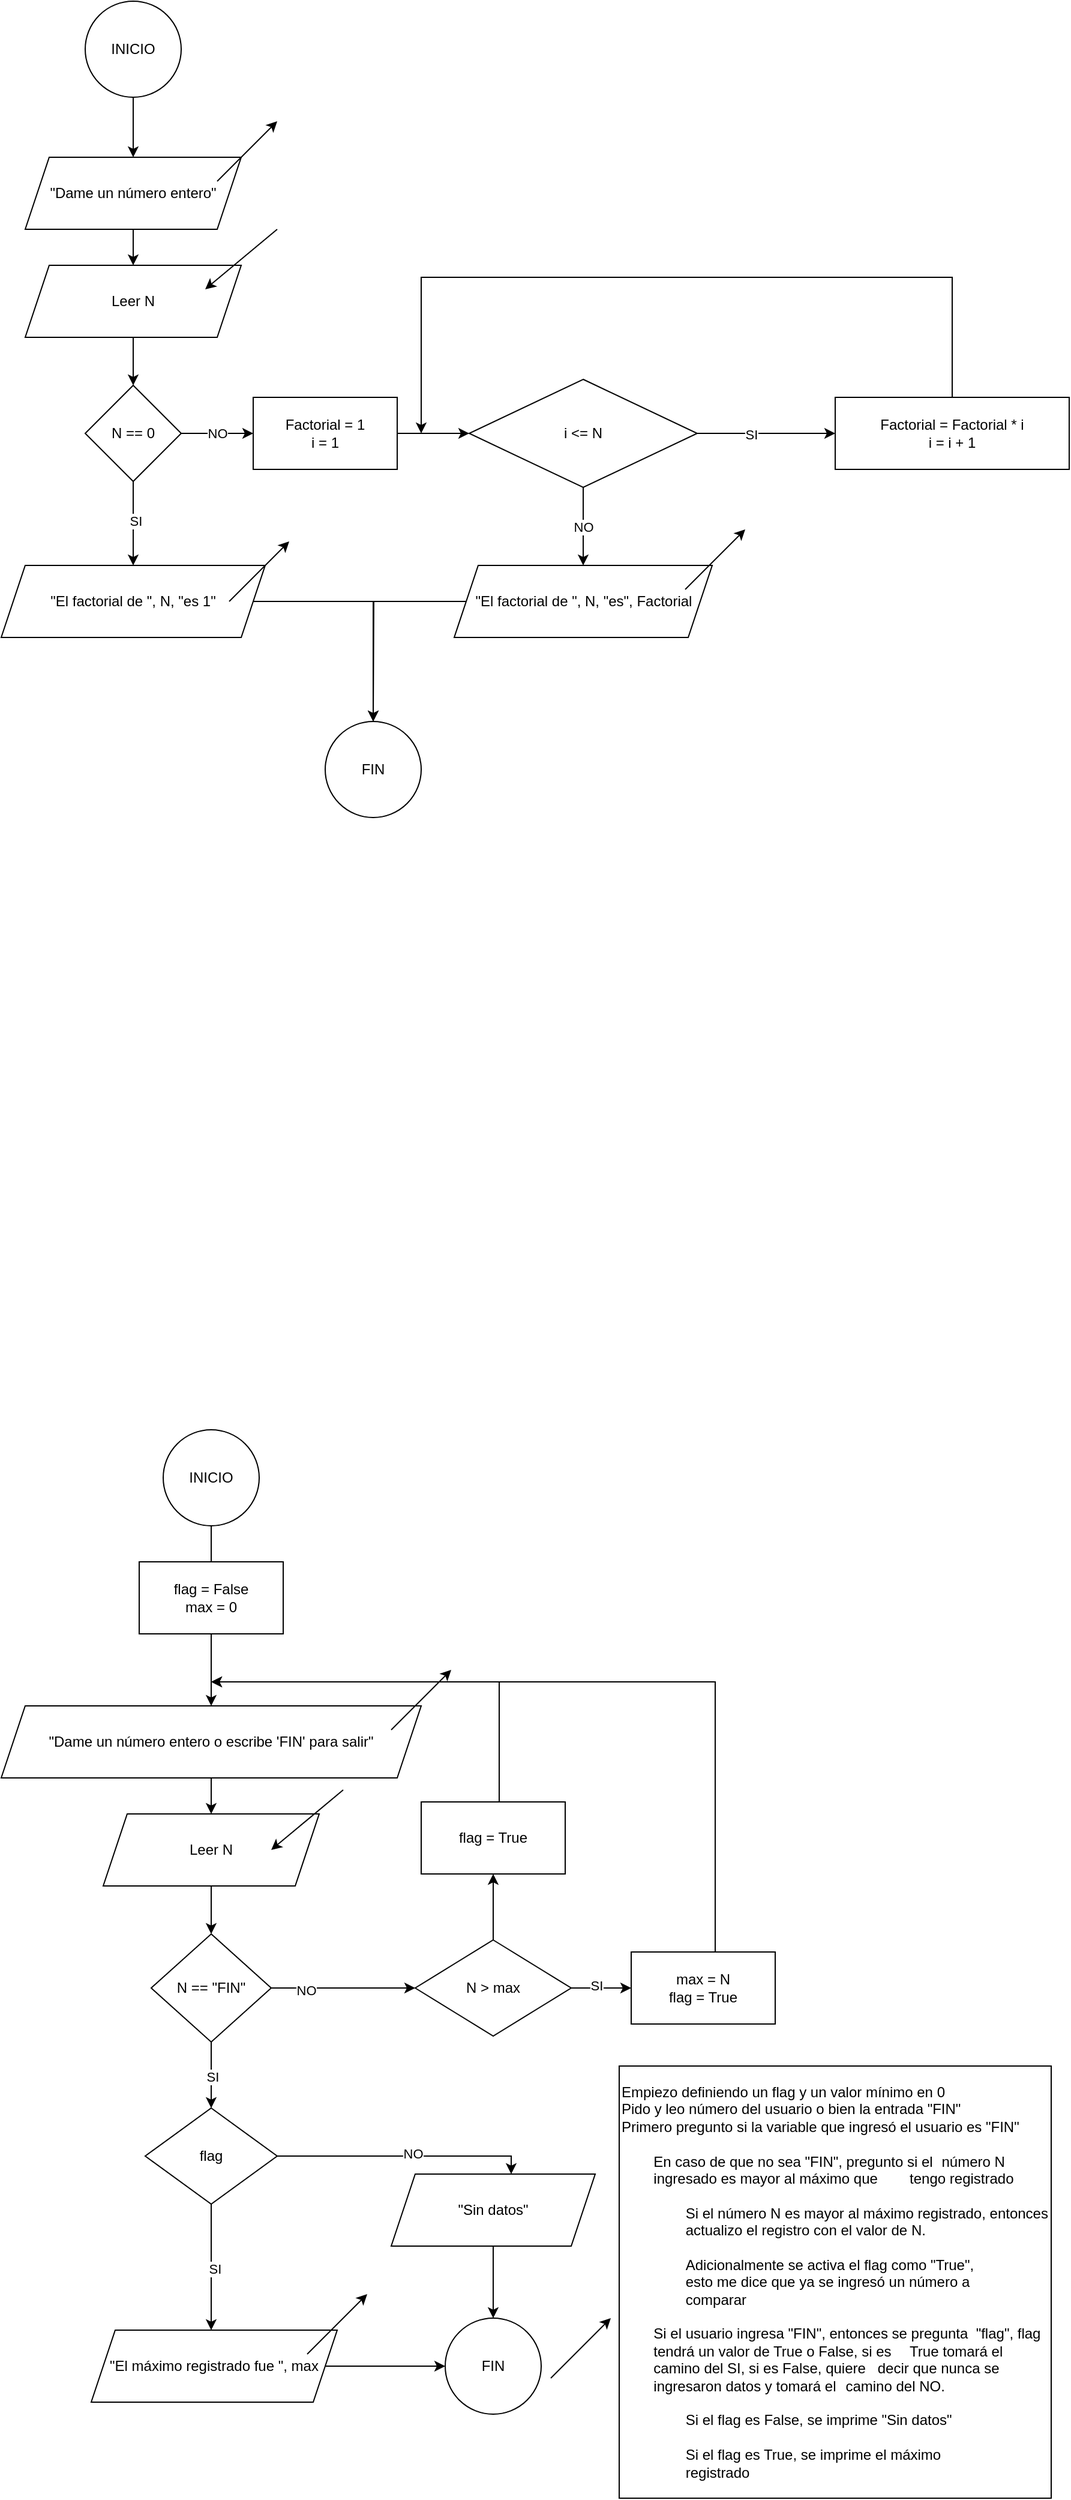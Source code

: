<mxfile version="26.0.9">
  <diagram name="Página-1" id="NiZ6BTJeo9T8O6ac4BM0">
    <mxGraphModel dx="1400" dy="828" grid="1" gridSize="10" guides="1" tooltips="1" connect="1" arrows="1" fold="1" page="1" pageScale="1" pageWidth="850" pageHeight="1100" math="0" shadow="0">
      <root>
        <mxCell id="0" />
        <mxCell id="1" parent="0" />
        <mxCell id="hdlZlnbyhK9wcA2C82vx-3" value="" style="edgeStyle=orthogonalEdgeStyle;rounded=0;orthogonalLoop=1;jettySize=auto;html=1;" edge="1" parent="1" source="hdlZlnbyhK9wcA2C82vx-1" target="hdlZlnbyhK9wcA2C82vx-2">
          <mxGeometry relative="1" as="geometry" />
        </mxCell>
        <mxCell id="hdlZlnbyhK9wcA2C82vx-1" value="INICIO" style="ellipse;whiteSpace=wrap;html=1;aspect=fixed;" vertex="1" parent="1">
          <mxGeometry x="80" y="50" width="80" height="80" as="geometry" />
        </mxCell>
        <mxCell id="hdlZlnbyhK9wcA2C82vx-6" value="" style="edgeStyle=orthogonalEdgeStyle;rounded=0;orthogonalLoop=1;jettySize=auto;html=1;" edge="1" parent="1" source="hdlZlnbyhK9wcA2C82vx-2" target="hdlZlnbyhK9wcA2C82vx-5">
          <mxGeometry relative="1" as="geometry" />
        </mxCell>
        <mxCell id="hdlZlnbyhK9wcA2C82vx-2" value="&quot;Dame un número entero&quot;" style="shape=parallelogram;perimeter=parallelogramPerimeter;whiteSpace=wrap;html=1;fixedSize=1;" vertex="1" parent="1">
          <mxGeometry x="30" y="180" width="180" height="60" as="geometry" />
        </mxCell>
        <mxCell id="hdlZlnbyhK9wcA2C82vx-4" value="" style="endArrow=classic;html=1;rounded=0;" edge="1" parent="1">
          <mxGeometry width="50" height="50" relative="1" as="geometry">
            <mxPoint x="190" y="200" as="sourcePoint" />
            <mxPoint x="240" y="150" as="targetPoint" />
          </mxGeometry>
        </mxCell>
        <mxCell id="hdlZlnbyhK9wcA2C82vx-9" style="edgeStyle=orthogonalEdgeStyle;rounded=0;orthogonalLoop=1;jettySize=auto;html=1;entryX=0.5;entryY=0;entryDx=0;entryDy=0;" edge="1" parent="1" source="hdlZlnbyhK9wcA2C82vx-5" target="hdlZlnbyhK9wcA2C82vx-8">
          <mxGeometry relative="1" as="geometry" />
        </mxCell>
        <mxCell id="hdlZlnbyhK9wcA2C82vx-5" value="Leer N" style="shape=parallelogram;perimeter=parallelogramPerimeter;whiteSpace=wrap;html=1;fixedSize=1;" vertex="1" parent="1">
          <mxGeometry x="30" y="270" width="180" height="60" as="geometry" />
        </mxCell>
        <mxCell id="hdlZlnbyhK9wcA2C82vx-7" value="" style="endArrow=classic;html=1;rounded=0;" edge="1" parent="1">
          <mxGeometry width="50" height="50" relative="1" as="geometry">
            <mxPoint x="240" y="240" as="sourcePoint" />
            <mxPoint x="180" y="290" as="targetPoint" />
          </mxGeometry>
        </mxCell>
        <mxCell id="hdlZlnbyhK9wcA2C82vx-11" value="" style="edgeStyle=orthogonalEdgeStyle;rounded=0;orthogonalLoop=1;jettySize=auto;html=1;" edge="1" parent="1" source="hdlZlnbyhK9wcA2C82vx-8" target="hdlZlnbyhK9wcA2C82vx-10">
          <mxGeometry relative="1" as="geometry" />
        </mxCell>
        <mxCell id="hdlZlnbyhK9wcA2C82vx-13" value="SI" style="edgeLabel;html=1;align=center;verticalAlign=middle;resizable=0;points=[];" vertex="1" connectable="0" parent="hdlZlnbyhK9wcA2C82vx-11">
          <mxGeometry x="-0.074" y="2" relative="1" as="geometry">
            <mxPoint as="offset" />
          </mxGeometry>
        </mxCell>
        <mxCell id="hdlZlnbyhK9wcA2C82vx-15" value="" style="edgeStyle=orthogonalEdgeStyle;rounded=0;orthogonalLoop=1;jettySize=auto;html=1;" edge="1" parent="1" source="hdlZlnbyhK9wcA2C82vx-8" target="hdlZlnbyhK9wcA2C82vx-14">
          <mxGeometry relative="1" as="geometry" />
        </mxCell>
        <mxCell id="hdlZlnbyhK9wcA2C82vx-28" value="NO" style="edgeLabel;html=1;align=center;verticalAlign=middle;resizable=0;points=[];" vertex="1" connectable="0" parent="hdlZlnbyhK9wcA2C82vx-15">
          <mxGeometry x="-0.019" relative="1" as="geometry">
            <mxPoint as="offset" />
          </mxGeometry>
        </mxCell>
        <mxCell id="hdlZlnbyhK9wcA2C82vx-8" value="N == 0" style="rhombus;whiteSpace=wrap;html=1;" vertex="1" parent="1">
          <mxGeometry x="80" y="370" width="80" height="80" as="geometry" />
        </mxCell>
        <mxCell id="hdlZlnbyhK9wcA2C82vx-26" value="" style="edgeStyle=orthogonalEdgeStyle;rounded=0;orthogonalLoop=1;jettySize=auto;html=1;" edge="1" parent="1" source="hdlZlnbyhK9wcA2C82vx-10" target="hdlZlnbyhK9wcA2C82vx-25">
          <mxGeometry relative="1" as="geometry" />
        </mxCell>
        <mxCell id="hdlZlnbyhK9wcA2C82vx-10" value="&quot;El factorial de &quot;, N, &quot;es 1&quot;" style="shape=parallelogram;perimeter=parallelogramPerimeter;whiteSpace=wrap;html=1;fixedSize=1;" vertex="1" parent="1">
          <mxGeometry x="10" y="520" width="220" height="60" as="geometry" />
        </mxCell>
        <mxCell id="hdlZlnbyhK9wcA2C82vx-12" value="" style="endArrow=classic;html=1;rounded=0;" edge="1" parent="1">
          <mxGeometry width="50" height="50" relative="1" as="geometry">
            <mxPoint x="200" y="550" as="sourcePoint" />
            <mxPoint x="250" y="500" as="targetPoint" />
          </mxGeometry>
        </mxCell>
        <mxCell id="hdlZlnbyhK9wcA2C82vx-17" value="" style="edgeStyle=orthogonalEdgeStyle;rounded=0;orthogonalLoop=1;jettySize=auto;html=1;" edge="1" parent="1" source="hdlZlnbyhK9wcA2C82vx-14" target="hdlZlnbyhK9wcA2C82vx-16">
          <mxGeometry relative="1" as="geometry" />
        </mxCell>
        <mxCell id="hdlZlnbyhK9wcA2C82vx-14" value="Factorial = 1&lt;div&gt;i = 1&lt;/div&gt;" style="whiteSpace=wrap;html=1;" vertex="1" parent="1">
          <mxGeometry x="220" y="380" width="120" height="60" as="geometry" />
        </mxCell>
        <mxCell id="hdlZlnbyhK9wcA2C82vx-19" value="" style="edgeStyle=orthogonalEdgeStyle;rounded=0;orthogonalLoop=1;jettySize=auto;html=1;" edge="1" parent="1" source="hdlZlnbyhK9wcA2C82vx-16" target="hdlZlnbyhK9wcA2C82vx-18">
          <mxGeometry relative="1" as="geometry" />
        </mxCell>
        <mxCell id="hdlZlnbyhK9wcA2C82vx-20" value="SI" style="edgeLabel;html=1;align=center;verticalAlign=middle;resizable=0;points=[];" vertex="1" connectable="0" parent="hdlZlnbyhK9wcA2C82vx-19">
          <mxGeometry x="-0.228" y="-1" relative="1" as="geometry">
            <mxPoint as="offset" />
          </mxGeometry>
        </mxCell>
        <mxCell id="hdlZlnbyhK9wcA2C82vx-23" value="" style="edgeStyle=orthogonalEdgeStyle;rounded=0;orthogonalLoop=1;jettySize=auto;html=1;" edge="1" parent="1" source="hdlZlnbyhK9wcA2C82vx-16" target="hdlZlnbyhK9wcA2C82vx-22">
          <mxGeometry relative="1" as="geometry" />
        </mxCell>
        <mxCell id="hdlZlnbyhK9wcA2C82vx-29" value="NO" style="edgeLabel;html=1;align=center;verticalAlign=middle;resizable=0;points=[];" vertex="1" connectable="0" parent="hdlZlnbyhK9wcA2C82vx-23">
          <mxGeometry x="0.014" relative="1" as="geometry">
            <mxPoint as="offset" />
          </mxGeometry>
        </mxCell>
        <mxCell id="hdlZlnbyhK9wcA2C82vx-16" value="i &amp;lt;= N" style="rhombus;whiteSpace=wrap;html=1;" vertex="1" parent="1">
          <mxGeometry x="400" y="365" width="190" height="90" as="geometry" />
        </mxCell>
        <mxCell id="hdlZlnbyhK9wcA2C82vx-21" style="edgeStyle=orthogonalEdgeStyle;rounded=0;orthogonalLoop=1;jettySize=auto;html=1;" edge="1" parent="1" source="hdlZlnbyhK9wcA2C82vx-18">
          <mxGeometry relative="1" as="geometry">
            <mxPoint x="360" y="410" as="targetPoint" />
            <Array as="points">
              <mxPoint x="802" y="280" />
              <mxPoint x="360" y="280" />
            </Array>
          </mxGeometry>
        </mxCell>
        <mxCell id="hdlZlnbyhK9wcA2C82vx-18" value="Factorial = Factorial * i&lt;div&gt;i = i + 1&lt;/div&gt;" style="whiteSpace=wrap;html=1;" vertex="1" parent="1">
          <mxGeometry x="705" y="380" width="195" height="60" as="geometry" />
        </mxCell>
        <mxCell id="hdlZlnbyhK9wcA2C82vx-27" style="edgeStyle=orthogonalEdgeStyle;rounded=0;orthogonalLoop=1;jettySize=auto;html=1;" edge="1" parent="1" source="hdlZlnbyhK9wcA2C82vx-22">
          <mxGeometry relative="1" as="geometry">
            <mxPoint x="320" y="650" as="targetPoint" />
          </mxGeometry>
        </mxCell>
        <mxCell id="hdlZlnbyhK9wcA2C82vx-22" value="&quot;El factorial de &quot;, N, &quot;es&quot;, Factorial" style="shape=parallelogram;perimeter=parallelogramPerimeter;whiteSpace=wrap;html=1;fixedSize=1;" vertex="1" parent="1">
          <mxGeometry x="387.5" y="520" width="215" height="60" as="geometry" />
        </mxCell>
        <mxCell id="hdlZlnbyhK9wcA2C82vx-24" value="" style="endArrow=classic;html=1;rounded=0;" edge="1" parent="1">
          <mxGeometry width="50" height="50" relative="1" as="geometry">
            <mxPoint x="580" y="540" as="sourcePoint" />
            <mxPoint x="630" y="490" as="targetPoint" />
          </mxGeometry>
        </mxCell>
        <mxCell id="hdlZlnbyhK9wcA2C82vx-25" value="FIN" style="ellipse;whiteSpace=wrap;html=1;" vertex="1" parent="1">
          <mxGeometry x="280" y="650" width="80" height="80" as="geometry" />
        </mxCell>
        <mxCell id="hdlZlnbyhK9wcA2C82vx-30" value="" style="edgeStyle=orthogonalEdgeStyle;rounded=0;orthogonalLoop=1;jettySize=auto;html=1;" edge="1" parent="1" source="hdlZlnbyhK9wcA2C82vx-31" target="hdlZlnbyhK9wcA2C82vx-33">
          <mxGeometry relative="1" as="geometry" />
        </mxCell>
        <mxCell id="hdlZlnbyhK9wcA2C82vx-31" value="INICIO" style="ellipse;whiteSpace=wrap;html=1;aspect=fixed;" vertex="1" parent="1">
          <mxGeometry x="145" y="1240" width="80" height="80" as="geometry" />
        </mxCell>
        <mxCell id="hdlZlnbyhK9wcA2C82vx-32" value="" style="edgeStyle=orthogonalEdgeStyle;rounded=0;orthogonalLoop=1;jettySize=auto;html=1;" edge="1" parent="1" source="hdlZlnbyhK9wcA2C82vx-33" target="hdlZlnbyhK9wcA2C82vx-36">
          <mxGeometry relative="1" as="geometry" />
        </mxCell>
        <mxCell id="hdlZlnbyhK9wcA2C82vx-33" value="&quot;Dame un número entero o escribe &#39;FIN&#39; para salir&quot;" style="shape=parallelogram;perimeter=parallelogramPerimeter;whiteSpace=wrap;html=1;fixedSize=1;" vertex="1" parent="1">
          <mxGeometry x="10" y="1470" width="350" height="60" as="geometry" />
        </mxCell>
        <mxCell id="hdlZlnbyhK9wcA2C82vx-34" value="" style="endArrow=classic;html=1;rounded=0;" edge="1" parent="1">
          <mxGeometry width="50" height="50" relative="1" as="geometry">
            <mxPoint x="335" y="1490" as="sourcePoint" />
            <mxPoint x="385" y="1440" as="targetPoint" />
          </mxGeometry>
        </mxCell>
        <mxCell id="hdlZlnbyhK9wcA2C82vx-71" style="edgeStyle=orthogonalEdgeStyle;rounded=0;orthogonalLoop=1;jettySize=auto;html=1;exitX=0.5;exitY=1;exitDx=0;exitDy=0;entryX=0.5;entryY=0;entryDx=0;entryDy=0;" edge="1" parent="1" source="hdlZlnbyhK9wcA2C82vx-36" target="hdlZlnbyhK9wcA2C82vx-61">
          <mxGeometry relative="1" as="geometry" />
        </mxCell>
        <mxCell id="hdlZlnbyhK9wcA2C82vx-36" value="Leer N" style="shape=parallelogram;perimeter=parallelogramPerimeter;whiteSpace=wrap;html=1;fixedSize=1;" vertex="1" parent="1">
          <mxGeometry x="95" y="1560" width="180" height="60" as="geometry" />
        </mxCell>
        <mxCell id="hdlZlnbyhK9wcA2C82vx-37" value="" style="endArrow=classic;html=1;rounded=0;" edge="1" parent="1">
          <mxGeometry width="50" height="50" relative="1" as="geometry">
            <mxPoint x="295" y="1540" as="sourcePoint" />
            <mxPoint x="235" y="1590" as="targetPoint" />
          </mxGeometry>
        </mxCell>
        <mxCell id="hdlZlnbyhK9wcA2C82vx-59" value="&lt;div&gt;flag = False&lt;/div&gt;&lt;div&gt;max = 0&lt;/div&gt;" style="whiteSpace=wrap;html=1;" vertex="1" parent="1">
          <mxGeometry x="125" y="1350" width="120" height="60" as="geometry" />
        </mxCell>
        <mxCell id="hdlZlnbyhK9wcA2C82vx-64" value="" style="edgeStyle=orthogonalEdgeStyle;rounded=0;orthogonalLoop=1;jettySize=auto;html=1;entryX=0;entryY=0.5;entryDx=0;entryDy=0;" edge="1" parent="1" source="hdlZlnbyhK9wcA2C82vx-61" target="hdlZlnbyhK9wcA2C82vx-68">
          <mxGeometry relative="1" as="geometry">
            <mxPoint x="360" y="1765.0" as="targetPoint" />
          </mxGeometry>
        </mxCell>
        <mxCell id="hdlZlnbyhK9wcA2C82vx-75" value="NO" style="edgeLabel;html=1;align=center;verticalAlign=middle;resizable=0;points=[];" vertex="1" connectable="0" parent="hdlZlnbyhK9wcA2C82vx-64">
          <mxGeometry x="-0.516" y="-2" relative="1" as="geometry">
            <mxPoint as="offset" />
          </mxGeometry>
        </mxCell>
        <mxCell id="hdlZlnbyhK9wcA2C82vx-100" value="" style="edgeStyle=orthogonalEdgeStyle;rounded=0;orthogonalLoop=1;jettySize=auto;html=1;" edge="1" parent="1" source="hdlZlnbyhK9wcA2C82vx-61" target="hdlZlnbyhK9wcA2C82vx-99">
          <mxGeometry relative="1" as="geometry" />
        </mxCell>
        <mxCell id="hdlZlnbyhK9wcA2C82vx-110" value="SI" style="edgeLabel;html=1;align=center;verticalAlign=middle;resizable=0;points=[];" vertex="1" connectable="0" parent="hdlZlnbyhK9wcA2C82vx-100">
          <mxGeometry x="0.06" y="1" relative="1" as="geometry">
            <mxPoint as="offset" />
          </mxGeometry>
        </mxCell>
        <mxCell id="hdlZlnbyhK9wcA2C82vx-61" value="N == &quot;FIN&quot;" style="rhombus;whiteSpace=wrap;html=1;" vertex="1" parent="1">
          <mxGeometry x="135" y="1660" width="100" height="90" as="geometry" />
        </mxCell>
        <mxCell id="hdlZlnbyhK9wcA2C82vx-73" value="" style="edgeStyle=orthogonalEdgeStyle;rounded=0;orthogonalLoop=1;jettySize=auto;html=1;" edge="1" parent="1" source="hdlZlnbyhK9wcA2C82vx-68" target="hdlZlnbyhK9wcA2C82vx-72">
          <mxGeometry relative="1" as="geometry" />
        </mxCell>
        <mxCell id="hdlZlnbyhK9wcA2C82vx-74" value="SI" style="edgeLabel;html=1;align=center;verticalAlign=middle;resizable=0;points=[];" vertex="1" connectable="0" parent="hdlZlnbyhK9wcA2C82vx-73">
          <mxGeometry x="-0.168" y="2" relative="1" as="geometry">
            <mxPoint as="offset" />
          </mxGeometry>
        </mxCell>
        <mxCell id="hdlZlnbyhK9wcA2C82vx-96" value="" style="edgeStyle=orthogonalEdgeStyle;rounded=0;orthogonalLoop=1;jettySize=auto;html=1;" edge="1" parent="1" source="hdlZlnbyhK9wcA2C82vx-68" target="hdlZlnbyhK9wcA2C82vx-95">
          <mxGeometry relative="1" as="geometry" />
        </mxCell>
        <mxCell id="hdlZlnbyhK9wcA2C82vx-68" value="N &amp;gt; max" style="rhombus;whiteSpace=wrap;html=1;" vertex="1" parent="1">
          <mxGeometry x="355" y="1665" width="130" height="80" as="geometry" />
        </mxCell>
        <mxCell id="hdlZlnbyhK9wcA2C82vx-76" style="edgeStyle=orthogonalEdgeStyle;rounded=0;orthogonalLoop=1;jettySize=auto;html=1;" edge="1" parent="1" source="hdlZlnbyhK9wcA2C82vx-72">
          <mxGeometry relative="1" as="geometry">
            <mxPoint x="185" y="1450" as="targetPoint" />
            <Array as="points">
              <mxPoint x="605" y="1450" />
            </Array>
          </mxGeometry>
        </mxCell>
        <mxCell id="hdlZlnbyhK9wcA2C82vx-72" value="max = N&lt;div&gt;flag = True&lt;/div&gt;" style="whiteSpace=wrap;html=1;" vertex="1" parent="1">
          <mxGeometry x="535" y="1675" width="120" height="60" as="geometry" />
        </mxCell>
        <mxCell id="hdlZlnbyhK9wcA2C82vx-106" value="" style="edgeStyle=orthogonalEdgeStyle;rounded=0;orthogonalLoop=1;jettySize=auto;html=1;" edge="1" parent="1" source="hdlZlnbyhK9wcA2C82vx-87" target="hdlZlnbyhK9wcA2C82vx-105">
          <mxGeometry relative="1" as="geometry" />
        </mxCell>
        <mxCell id="hdlZlnbyhK9wcA2C82vx-87" value="&quot;El máximo registrado fue &quot;, max" style="shape=parallelogram;perimeter=parallelogramPerimeter;whiteSpace=wrap;html=1;fixedSize=1;" vertex="1" parent="1">
          <mxGeometry x="85" y="1990" width="205" height="60" as="geometry" />
        </mxCell>
        <mxCell id="hdlZlnbyhK9wcA2C82vx-89" value="" style="endArrow=classic;html=1;rounded=0;" edge="1" parent="1">
          <mxGeometry width="50" height="50" relative="1" as="geometry">
            <mxPoint x="265" y="2010" as="sourcePoint" />
            <mxPoint x="315" y="1960" as="targetPoint" />
            <Array as="points">
              <mxPoint x="295" y="1980" />
            </Array>
          </mxGeometry>
        </mxCell>
        <mxCell id="hdlZlnbyhK9wcA2C82vx-98" style="edgeStyle=orthogonalEdgeStyle;rounded=0;orthogonalLoop=1;jettySize=auto;html=1;" edge="1" parent="1" source="hdlZlnbyhK9wcA2C82vx-95">
          <mxGeometry relative="1" as="geometry">
            <mxPoint x="185" y="1450" as="targetPoint" />
            <Array as="points">
              <mxPoint x="425" y="1450" />
            </Array>
          </mxGeometry>
        </mxCell>
        <mxCell id="hdlZlnbyhK9wcA2C82vx-95" value="flag = True" style="whiteSpace=wrap;html=1;" vertex="1" parent="1">
          <mxGeometry x="360" y="1550" width="120" height="60" as="geometry" />
        </mxCell>
        <mxCell id="hdlZlnbyhK9wcA2C82vx-101" style="edgeStyle=orthogonalEdgeStyle;rounded=0;orthogonalLoop=1;jettySize=auto;html=1;" edge="1" parent="1" source="hdlZlnbyhK9wcA2C82vx-99">
          <mxGeometry relative="1" as="geometry">
            <mxPoint x="185" y="1990" as="targetPoint" />
          </mxGeometry>
        </mxCell>
        <mxCell id="hdlZlnbyhK9wcA2C82vx-108" value="SI" style="edgeLabel;html=1;align=center;verticalAlign=middle;resizable=0;points=[];" vertex="1" connectable="0" parent="hdlZlnbyhK9wcA2C82vx-101">
          <mxGeometry x="0.031" y="2" relative="1" as="geometry">
            <mxPoint as="offset" />
          </mxGeometry>
        </mxCell>
        <mxCell id="hdlZlnbyhK9wcA2C82vx-104" style="edgeStyle=orthogonalEdgeStyle;rounded=0;orthogonalLoop=1;jettySize=auto;html=1;" edge="1" parent="1" source="hdlZlnbyhK9wcA2C82vx-99" target="hdlZlnbyhK9wcA2C82vx-102">
          <mxGeometry relative="1" as="geometry">
            <Array as="points">
              <mxPoint x="435" y="1845" />
            </Array>
          </mxGeometry>
        </mxCell>
        <mxCell id="hdlZlnbyhK9wcA2C82vx-109" value="NO" style="edgeLabel;html=1;align=center;verticalAlign=middle;resizable=0;points=[];" vertex="1" connectable="0" parent="hdlZlnbyhK9wcA2C82vx-104">
          <mxGeometry x="0.07" y="2" relative="1" as="geometry">
            <mxPoint as="offset" />
          </mxGeometry>
        </mxCell>
        <mxCell id="hdlZlnbyhK9wcA2C82vx-99" value="flag" style="rhombus;whiteSpace=wrap;html=1;" vertex="1" parent="1">
          <mxGeometry x="130" y="1805" width="110" height="80" as="geometry" />
        </mxCell>
        <mxCell id="hdlZlnbyhK9wcA2C82vx-107" style="edgeStyle=orthogonalEdgeStyle;rounded=0;orthogonalLoop=1;jettySize=auto;html=1;entryX=0.5;entryY=0;entryDx=0;entryDy=0;" edge="1" parent="1" source="hdlZlnbyhK9wcA2C82vx-102" target="hdlZlnbyhK9wcA2C82vx-105">
          <mxGeometry relative="1" as="geometry" />
        </mxCell>
        <mxCell id="hdlZlnbyhK9wcA2C82vx-102" value="&quot;Sin datos&quot;" style="shape=parallelogram;perimeter=parallelogramPerimeter;whiteSpace=wrap;html=1;fixedSize=1;" vertex="1" parent="1">
          <mxGeometry x="335" y="1860" width="170" height="60" as="geometry" />
        </mxCell>
        <mxCell id="hdlZlnbyhK9wcA2C82vx-103" value="" style="endArrow=classic;html=1;rounded=0;" edge="1" parent="1">
          <mxGeometry width="50" height="50" relative="1" as="geometry">
            <mxPoint x="468" y="2030" as="sourcePoint" />
            <mxPoint x="518" y="1980" as="targetPoint" />
            <Array as="points">
              <mxPoint x="498" y="2000" />
            </Array>
          </mxGeometry>
        </mxCell>
        <mxCell id="hdlZlnbyhK9wcA2C82vx-105" value="FIN" style="ellipse;whiteSpace=wrap;html=1;" vertex="1" parent="1">
          <mxGeometry x="380" y="1980" width="80" height="80" as="geometry" />
        </mxCell>
        <mxCell id="hdlZlnbyhK9wcA2C82vx-111" value="Empiezo definiendo un flag y un valor mínimo en 0&lt;div&gt;Pido y leo número del usuario o bien la entrada &quot;FIN&quot;&lt;/div&gt;&lt;div&gt;Primero pregunto si la variable que ingresó el usuario es &quot;FIN&quot;&lt;/div&gt;&lt;div&gt;&lt;br&gt;&lt;/div&gt;&lt;div&gt;&lt;span style=&quot;white-space: pre;&quot;&gt;&#x9;&lt;/span&gt;En caso de que no sea &quot;FIN&quot;, pregunto si el &lt;span style=&quot;white-space: pre;&quot;&gt;&#x9;&lt;/span&gt;número N &lt;span style=&quot;white-space: pre;&quot;&gt;&#x9;&lt;/span&gt;ingresado es mayor al máximo que &lt;span style=&quot;white-space: pre;&quot;&gt;&#x9;&lt;/span&gt;tengo registrado&lt;/div&gt;&lt;div&gt;&lt;br&gt;&lt;/div&gt;&lt;div&gt;&lt;span style=&quot;white-space: pre;&quot;&gt;&#x9;&lt;/span&gt;&lt;span style=&quot;white-space: pre;&quot;&gt;&#x9;&lt;/span&gt;Si el número N es mayor al máximo registrado, entonces &lt;span style=&quot;white-space: pre;&quot;&gt;&#x9;&lt;/span&gt;&lt;span style=&quot;white-space: pre;&quot;&gt;&#x9;&lt;/span&gt;actualizo el registro con el valor de N.&lt;/div&gt;&lt;div&gt;&lt;br&gt;&lt;/div&gt;&lt;div&gt;&lt;span style=&quot;white-space: pre;&quot;&gt;&#x9;&lt;/span&gt;&lt;span style=&quot;white-space: pre;&quot;&gt;&#x9;&lt;/span&gt;Adicionalmente se activa el flag como &quot;True&quot;, &lt;span style=&quot;white-space: pre;&quot;&gt;&#x9;&lt;/span&gt;&lt;span style=&quot;white-space: pre;&quot;&gt;&#x9;&lt;/span&gt;esto me dice que ya se ingresó un número a &lt;span style=&quot;white-space: pre;&quot;&gt;&#x9;&lt;/span&gt;&lt;span style=&quot;white-space: pre;&quot;&gt;&#x9;&lt;/span&gt;comparar&lt;br&gt;&lt;/div&gt;&lt;div&gt;&lt;br&gt;&lt;/div&gt;&lt;div&gt;&lt;span style=&quot;white-space: pre;&quot;&gt;&#x9;&lt;/span&gt;Si el usuario ingresa &quot;FIN&quot;, entonces se pregunta&amp;nbsp; &quot;flag&quot;, flag &lt;span style=&quot;white-space: pre;&quot;&gt;&#x9;&lt;/span&gt;tendrá un valor de True o False, si es &lt;span style=&quot;white-space: pre;&quot;&gt;&#x9;&lt;/span&gt;True tomará el &lt;span style=&quot;white-space: pre;&quot;&gt;&#x9;&lt;/span&gt;camino del SI, si es False, quiere &lt;span style=&quot;white-space: pre;&quot;&gt;&#x9;&lt;/span&gt;decir que nunca se &lt;span style=&quot;white-space: pre;&quot;&gt;&#x9;&lt;/span&gt;ingresaron datos y tomará el &lt;span style=&quot;white-space: pre;&quot;&gt;&#x9;&lt;/span&gt;camino del NO.&lt;br&gt;&lt;/div&gt;&lt;div&gt;&lt;br&gt;&lt;/div&gt;&lt;div&gt;&lt;span style=&quot;white-space: pre;&quot;&gt;&#x9;&lt;/span&gt;&lt;span style=&quot;white-space: pre;&quot;&gt;&#x9;&lt;/span&gt;Si el flag es False, se imprime &quot;Sin datos&quot;&lt;br&gt;&lt;/div&gt;&lt;div&gt;&lt;span style=&quot;white-space: pre;&quot;&gt;&#x9;&lt;/span&gt;&lt;span style=&quot;white-space: pre;&quot;&gt;&#x9;&lt;/span&gt;&lt;br&gt;&lt;/div&gt;&lt;div&gt;&lt;span style=&quot;white-space: pre;&quot;&gt;&#x9;&lt;/span&gt;&lt;span style=&quot;white-space: pre;&quot;&gt;&#x9;&lt;/span&gt;Si el flag es True, se imprime el máximo &lt;span style=&quot;white-space: pre;&quot;&gt;&#x9;&lt;/span&gt;&lt;span style=&quot;white-space: pre;&quot;&gt;&#x9;&lt;/span&gt;registrado&lt;br&gt;&lt;/div&gt;" style="whiteSpace=wrap;html=1;aspect=fixed;align=left;" vertex="1" parent="1">
          <mxGeometry x="525" y="1770" width="360" height="360" as="geometry" />
        </mxCell>
      </root>
    </mxGraphModel>
  </diagram>
</mxfile>
